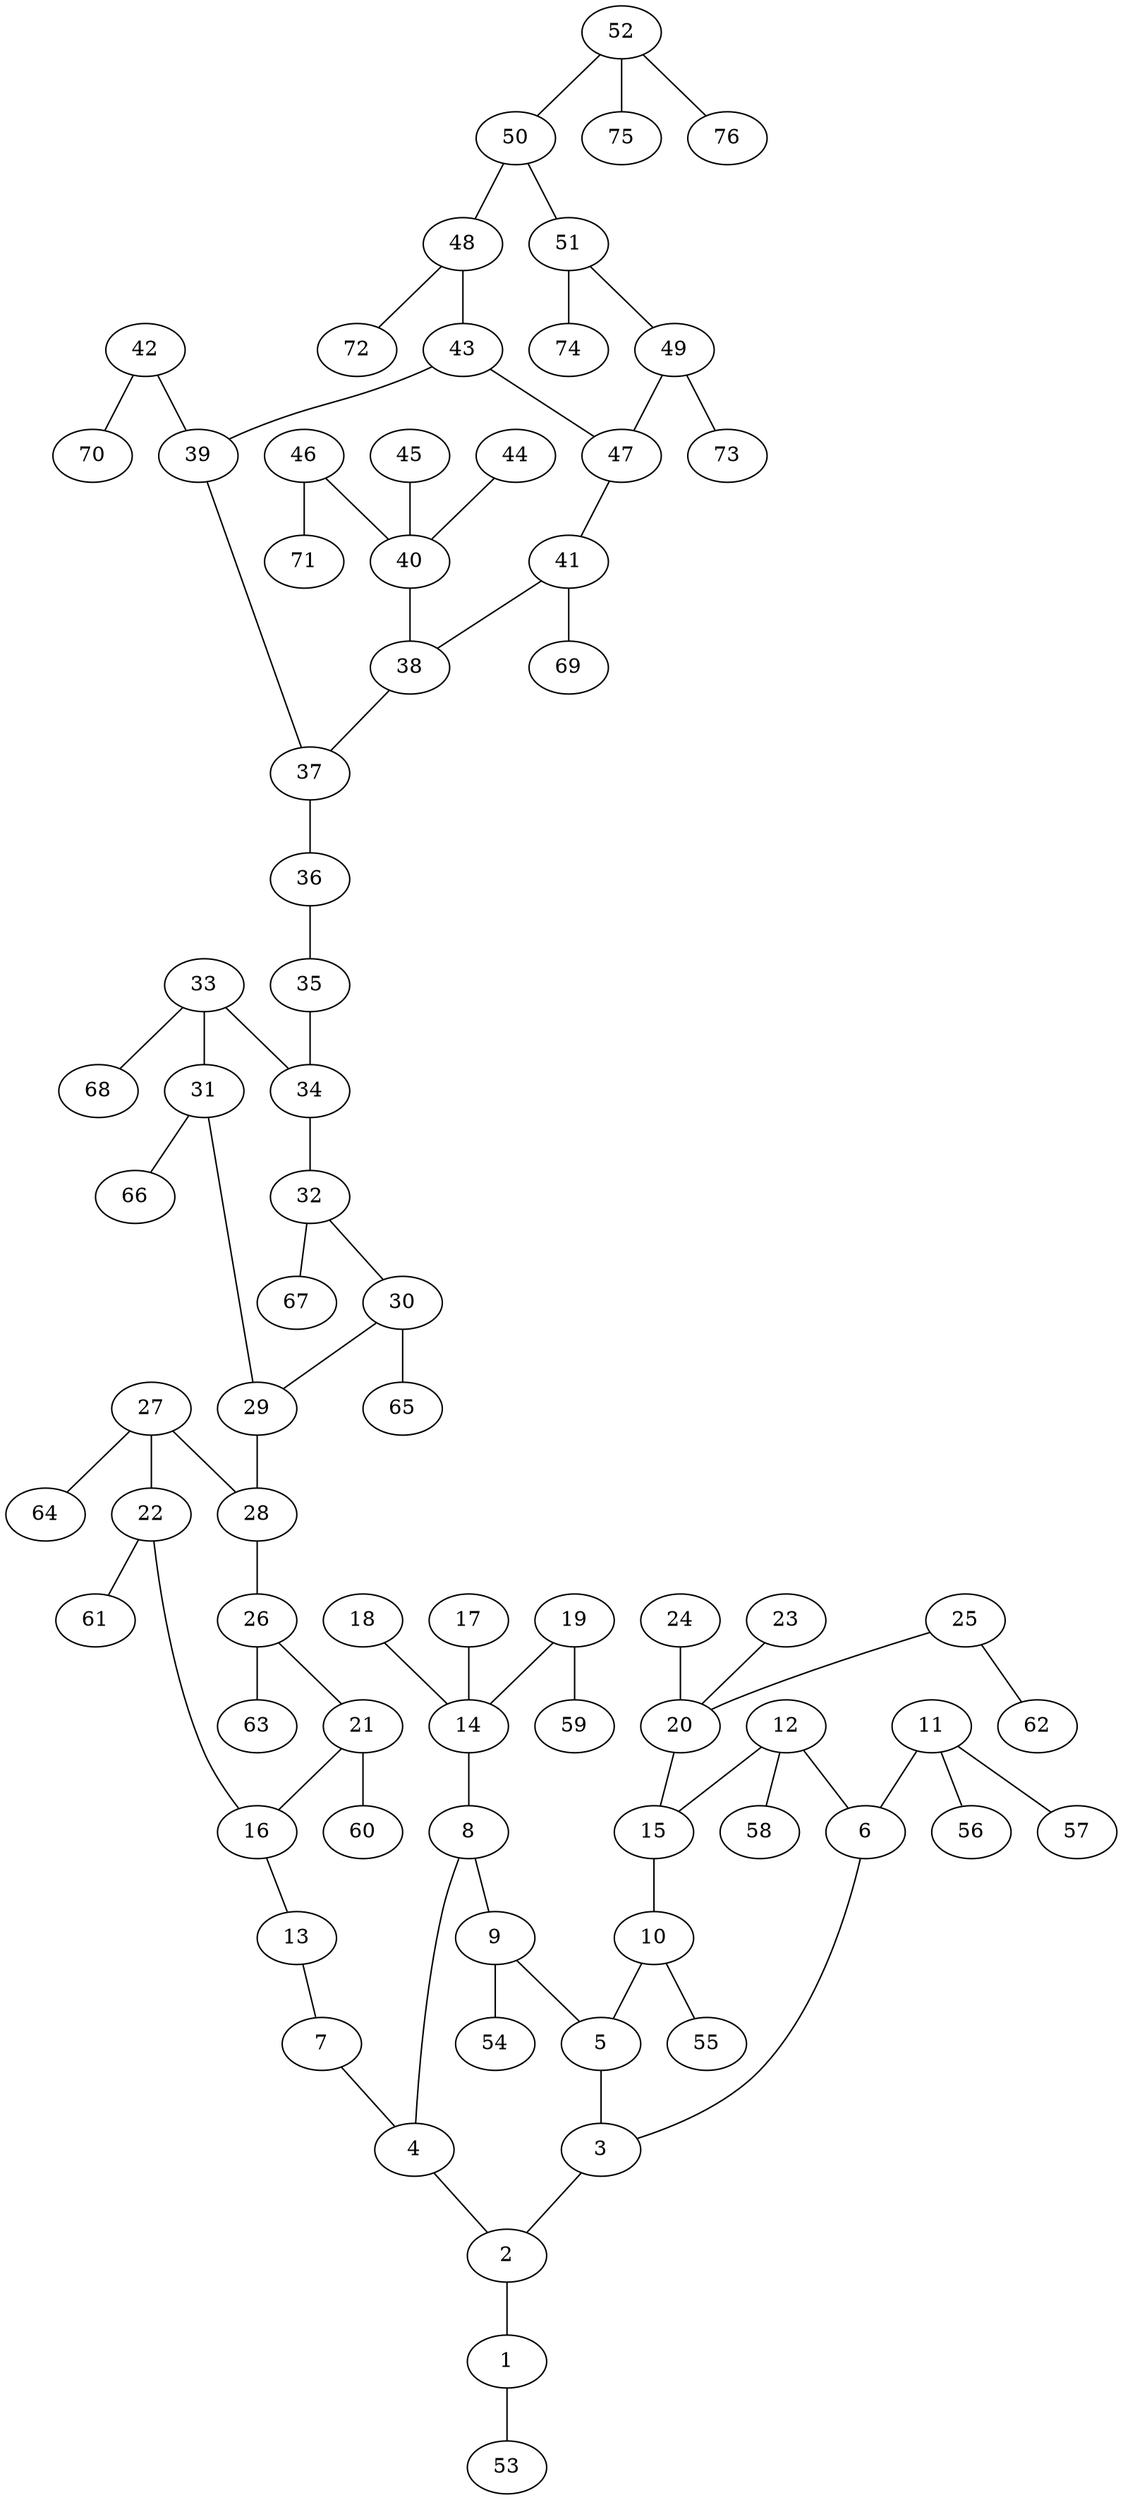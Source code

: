graph molecule_3998 {
	1	 [chem=O];
	53	 [chem=H];
	1 -- 53	 [valence=1];
	2	 [chem=C];
	2 -- 1	 [valence=1];
	3	 [chem=C];
	3 -- 2	 [valence=2];
	4	 [chem=C];
	4 -- 2	 [valence=1];
	5	 [chem=C];
	5 -- 3	 [valence=1];
	6	 [chem=C];
	6 -- 3	 [valence=1];
	7	 [chem=N];
	7 -- 4	 [valence=1];
	8	 [chem=C];
	8 -- 4	 [valence=2];
	9	 [chem=C];
	8 -- 9	 [valence=1];
	9 -- 5	 [valence=2];
	54	 [chem=H];
	9 -- 54	 [valence=1];
	10	 [chem=C];
	10 -- 5	 [valence=1];
	55	 [chem=H];
	10 -- 55	 [valence=1];
	11	 [chem=N];
	11 -- 6	 [valence=1];
	56	 [chem=H];
	11 -- 56	 [valence=1];
	57	 [chem=H];
	11 -- 57	 [valence=1];
	12	 [chem=C];
	12 -- 6	 [valence=2];
	15	 [chem=C];
	12 -- 15	 [valence=1];
	58	 [chem=H];
	12 -- 58	 [valence=1];
	13	 [chem=N];
	13 -- 7	 [valence=2];
	14	 [chem=S];
	14 -- 8	 [valence=1];
	15 -- 10	 [valence=2];
	16	 [chem=C];
	16 -- 13	 [valence=1];
	17	 [chem=O];
	17 -- 14	 [valence=2];
	18	 [chem=O];
	18 -- 14	 [valence=2];
	19	 [chem=O];
	19 -- 14	 [valence=1];
	59	 [chem=H];
	19 -- 59	 [valence=1];
	20	 [chem=S];
	20 -- 15	 [valence=1];
	21	 [chem=C];
	21 -- 16	 [valence=2];
	60	 [chem=H];
	21 -- 60	 [valence=1];
	22	 [chem=C];
	22 -- 16	 [valence=1];
	61	 [chem=H];
	22 -- 61	 [valence=1];
	23	 [chem=O];
	23 -- 20	 [valence=2];
	24	 [chem=O];
	24 -- 20	 [valence=2];
	25	 [chem=O];
	25 -- 20	 [valence=1];
	62	 [chem=H];
	25 -- 62	 [valence=1];
	26	 [chem=C];
	26 -- 21	 [valence=1];
	63	 [chem=H];
	26 -- 63	 [valence=1];
	27	 [chem=C];
	27 -- 22	 [valence=2];
	28	 [chem=C];
	27 -- 28	 [valence=1];
	64	 [chem=H];
	27 -- 64	 [valence=1];
	28 -- 26	 [valence=2];
	29	 [chem=C];
	29 -- 28	 [valence=1];
	30	 [chem=C];
	30 -- 29	 [valence=2];
	65	 [chem=H];
	30 -- 65	 [valence=1];
	31	 [chem=C];
	31 -- 29	 [valence=1];
	66	 [chem=H];
	31 -- 66	 [valence=1];
	32	 [chem=C];
	32 -- 30	 [valence=1];
	67	 [chem=H];
	32 -- 67	 [valence=1];
	33	 [chem=C];
	33 -- 31	 [valence=2];
	34	 [chem=C];
	33 -- 34	 [valence=1];
	68	 [chem=H];
	33 -- 68	 [valence=1];
	34 -- 32	 [valence=2];
	35	 [chem=N];
	35 -- 34	 [valence=1];
	36	 [chem=N];
	36 -- 35	 [valence=2];
	37	 [chem=C];
	37 -- 36	 [valence=1];
	38	 [chem=C];
	38 -- 37	 [valence=2];
	39	 [chem=C];
	39 -- 37	 [valence=1];
	40	 [chem=S];
	40 -- 38	 [valence=1];
	41	 [chem=C];
	41 -- 38	 [valence=1];
	69	 [chem=H];
	41 -- 69	 [valence=1];
	42	 [chem=O];
	42 -- 39	 [valence=1];
	70	 [chem=H];
	42 -- 70	 [valence=1];
	43	 [chem=C];
	43 -- 39	 [valence=2];
	47	 [chem=C];
	43 -- 47	 [valence=1];
	44	 [chem=O];
	44 -- 40	 [valence=2];
	45	 [chem=O];
	45 -- 40	 [valence=2];
	46	 [chem=O];
	46 -- 40	 [valence=1];
	71	 [chem=H];
	46 -- 71	 [valence=1];
	47 -- 41	 [valence=2];
	48	 [chem=C];
	48 -- 43	 [valence=1];
	72	 [chem=H];
	48 -- 72	 [valence=1];
	49	 [chem=C];
	49 -- 47	 [valence=1];
	73	 [chem=H];
	49 -- 73	 [valence=1];
	50	 [chem=C];
	50 -- 48	 [valence=2];
	51	 [chem=C];
	50 -- 51	 [valence=1];
	51 -- 49	 [valence=2];
	74	 [chem=H];
	51 -- 74	 [valence=1];
	52	 [chem=N];
	52 -- 50	 [valence=1];
	75	 [chem=H];
	52 -- 75	 [valence=1];
	76	 [chem=H];
	52 -- 76	 [valence=1];
}
